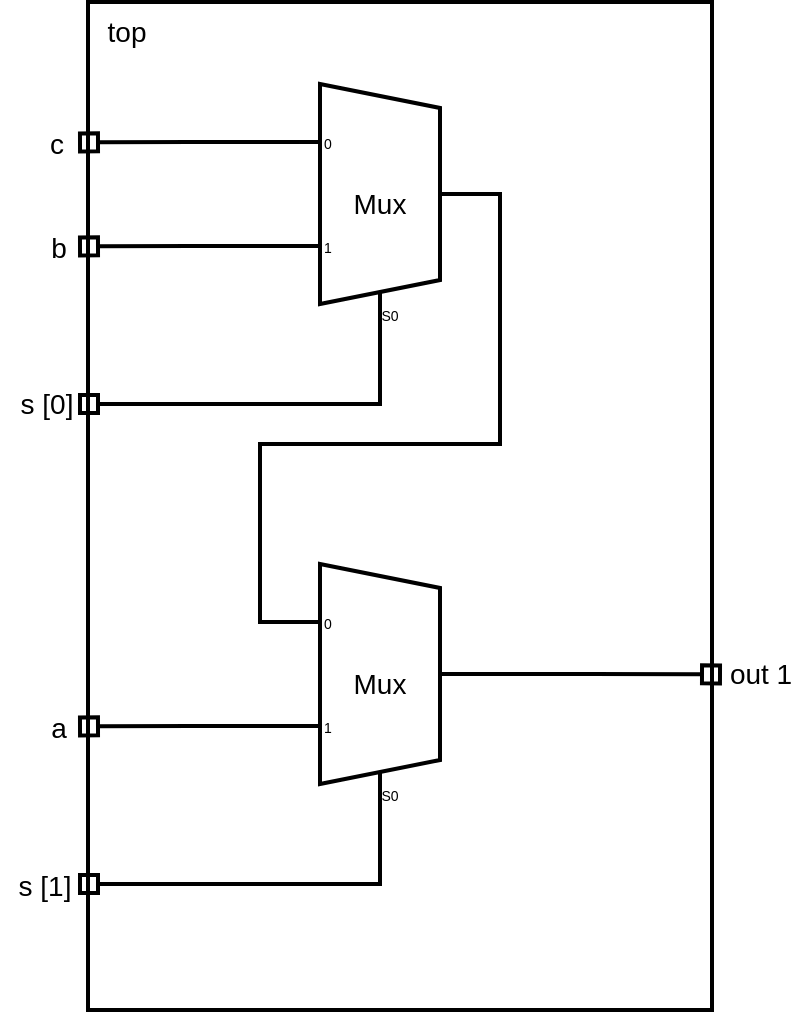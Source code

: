 <mxfile version="26.2.10">
  <diagram name="Page-1" id="7e0a89b8-554c-2b80-1dc8-d5c74ca68de4">
    <mxGraphModel dx="838" dy="490" grid="0" gridSize="1" guides="1" tooltips="1" connect="1" arrows="1" fold="1" page="1" pageScale="1" pageWidth="1100" pageHeight="850" background="none" math="0" shadow="0">
      <root>
        <mxCell id="0" />
        <mxCell id="1" parent="0" />
        <mxCell id="3yI3qpGJyScPMvLFyF8W-10" value="" style="whiteSpace=wrap;html=1;strokeWidth=2;fontSize=14;" vertex="1" parent="1">
          <mxGeometry x="364" y="119" width="312" height="504" as="geometry" />
        </mxCell>
        <mxCell id="3yI3qpGJyScPMvLFyF8W-3" style="edgeStyle=orthogonalEdgeStyle;rounded=0;orthogonalLoop=1;jettySize=auto;html=1;exitX=0;exitY=0.217;exitDx=0;exitDy=3;exitPerimeter=0;endArrow=box;endFill=0;strokeWidth=2;fontSize=14;" edge="1" parent="1" source="3yI3qpGJyScPMvLFyF8W-1">
          <mxGeometry relative="1" as="geometry">
            <mxPoint x="360" y="189.2" as="targetPoint" />
          </mxGeometry>
        </mxCell>
        <mxCell id="3yI3qpGJyScPMvLFyF8W-4" style="edgeStyle=orthogonalEdgeStyle;rounded=0;orthogonalLoop=1;jettySize=auto;html=1;exitX=0;exitY=0.65;exitDx=0;exitDy=3;exitPerimeter=0;endArrow=box;endFill=0;strokeWidth=2;fontSize=14;" edge="1" parent="1" source="3yI3qpGJyScPMvLFyF8W-1">
          <mxGeometry relative="1" as="geometry">
            <mxPoint x="360" y="241.2" as="targetPoint" />
          </mxGeometry>
        </mxCell>
        <mxCell id="3yI3qpGJyScPMvLFyF8W-5" style="edgeStyle=orthogonalEdgeStyle;rounded=0;orthogonalLoop=1;jettySize=auto;html=1;exitX=0.375;exitY=1;exitDx=10;exitDy=0;exitPerimeter=0;endArrow=box;endFill=0;strokeWidth=2;fontSize=14;" edge="1" parent="1" source="3yI3qpGJyScPMvLFyF8W-1">
          <mxGeometry relative="1" as="geometry">
            <mxPoint x="360" y="320" as="targetPoint" />
            <Array as="points">
              <mxPoint x="510" y="320" />
            </Array>
          </mxGeometry>
        </mxCell>
        <mxCell id="3yI3qpGJyScPMvLFyF8W-1" value="Mux" style="shadow=0;dashed=0;align=center;html=1;strokeWidth=2;shape=mxgraph.electrical.abstract.mux2;whiteSpace=wrap;fontSize=14;" vertex="1" parent="1">
          <mxGeometry x="470" y="160" width="80" height="120" as="geometry" />
        </mxCell>
        <mxCell id="3yI3qpGJyScPMvLFyF8W-6" style="edgeStyle=orthogonalEdgeStyle;rounded=0;orthogonalLoop=1;jettySize=auto;html=1;exitX=0;exitY=0.65;exitDx=0;exitDy=3;exitPerimeter=0;endArrow=box;endFill=0;strokeWidth=2;fontSize=14;" edge="1" parent="1" source="3yI3qpGJyScPMvLFyF8W-2">
          <mxGeometry relative="1" as="geometry">
            <mxPoint x="360" y="481.2" as="targetPoint" />
          </mxGeometry>
        </mxCell>
        <mxCell id="3yI3qpGJyScPMvLFyF8W-7" style="edgeStyle=orthogonalEdgeStyle;rounded=0;orthogonalLoop=1;jettySize=auto;html=1;exitX=0.375;exitY=1;exitDx=10;exitDy=0;exitPerimeter=0;endArrow=box;endFill=0;strokeWidth=2;fontSize=14;" edge="1" parent="1" source="3yI3qpGJyScPMvLFyF8W-2">
          <mxGeometry relative="1" as="geometry">
            <mxPoint x="360" y="560" as="targetPoint" />
            <Array as="points">
              <mxPoint x="510" y="560" />
            </Array>
          </mxGeometry>
        </mxCell>
        <mxCell id="3yI3qpGJyScPMvLFyF8W-9" style="edgeStyle=orthogonalEdgeStyle;rounded=0;orthogonalLoop=1;jettySize=auto;html=1;exitX=1;exitY=0.5;exitDx=0;exitDy=-5;exitPerimeter=0;endArrow=box;endFill=0;strokeWidth=2;fontSize=14;" edge="1" parent="1" source="3yI3qpGJyScPMvLFyF8W-2">
          <mxGeometry relative="1" as="geometry">
            <mxPoint x="680" y="455.2" as="targetPoint" />
          </mxGeometry>
        </mxCell>
        <mxCell id="3yI3qpGJyScPMvLFyF8W-2" value="Mux" style="shadow=0;dashed=0;align=center;html=1;strokeWidth=2;shape=mxgraph.electrical.abstract.mux2;whiteSpace=wrap;fontSize=14;" vertex="1" parent="1">
          <mxGeometry x="470" y="400" width="80" height="120" as="geometry" />
        </mxCell>
        <mxCell id="3yI3qpGJyScPMvLFyF8W-8" style="edgeStyle=orthogonalEdgeStyle;rounded=0;orthogonalLoop=1;jettySize=auto;html=1;exitX=1;exitY=0.5;exitDx=0;exitDy=-5;exitPerimeter=0;entryX=0;entryY=0.217;entryDx=0;entryDy=3;entryPerimeter=0;endArrow=none;startFill=0;strokeWidth=2;fontSize=14;" edge="1" parent="1" source="3yI3qpGJyScPMvLFyF8W-1" target="3yI3qpGJyScPMvLFyF8W-2">
          <mxGeometry relative="1" as="geometry" />
        </mxCell>
        <mxCell id="3yI3qpGJyScPMvLFyF8W-12" value="top" style="text;html=1;align=center;verticalAlign=middle;resizable=0;points=[];autosize=1;strokeColor=none;fillColor=none;strokeWidth=2;fontSize=14;" vertex="1" parent="1">
          <mxGeometry x="364" y="119" width="37" height="29" as="geometry" />
        </mxCell>
        <mxCell id="3yI3qpGJyScPMvLFyF8W-13" value="c" style="text;html=1;align=center;verticalAlign=middle;resizable=0;points=[];autosize=1;strokeColor=none;fillColor=none;strokeWidth=2;fontSize=14;" vertex="1" parent="1">
          <mxGeometry x="335" y="175" width="25" height="29" as="geometry" />
        </mxCell>
        <mxCell id="3yI3qpGJyScPMvLFyF8W-14" value="b" style="text;html=1;align=center;verticalAlign=middle;resizable=0;points=[];autosize=1;strokeColor=none;fillColor=none;strokeWidth=2;fontSize=14;" vertex="1" parent="1">
          <mxGeometry x="336" y="227" width="26" height="29" as="geometry" />
        </mxCell>
        <mxCell id="3yI3qpGJyScPMvLFyF8W-15" value="s [0]" style="text;html=1;align=center;verticalAlign=middle;resizable=0;points=[];autosize=1;strokeColor=none;fillColor=none;strokeWidth=2;fontSize=14;" vertex="1" parent="1">
          <mxGeometry x="321" y="305" width="44" height="29" as="geometry" />
        </mxCell>
        <mxCell id="3yI3qpGJyScPMvLFyF8W-16" value="a" style="text;html=1;align=center;verticalAlign=middle;resizable=0;points=[];autosize=1;strokeColor=none;fillColor=none;strokeWidth=2;fontSize=14;" vertex="1" parent="1">
          <mxGeometry x="336" y="467" width="26" height="29" as="geometry" />
        </mxCell>
        <mxCell id="3yI3qpGJyScPMvLFyF8W-17" value="s [1]" style="text;html=1;align=center;verticalAlign=middle;resizable=0;points=[];autosize=1;strokeColor=none;fillColor=none;strokeWidth=2;fontSize=14;" vertex="1" parent="1">
          <mxGeometry x="320" y="546" width="44" height="29" as="geometry" />
        </mxCell>
        <mxCell id="3yI3qpGJyScPMvLFyF8W-18" value="out 1" style="text;html=1;align=center;verticalAlign=middle;resizable=0;points=[];autosize=1;strokeColor=none;fillColor=none;strokeWidth=2;fontSize=14;" vertex="1" parent="1">
          <mxGeometry x="675" y="440" width="49" height="29" as="geometry" />
        </mxCell>
      </root>
    </mxGraphModel>
  </diagram>
</mxfile>
